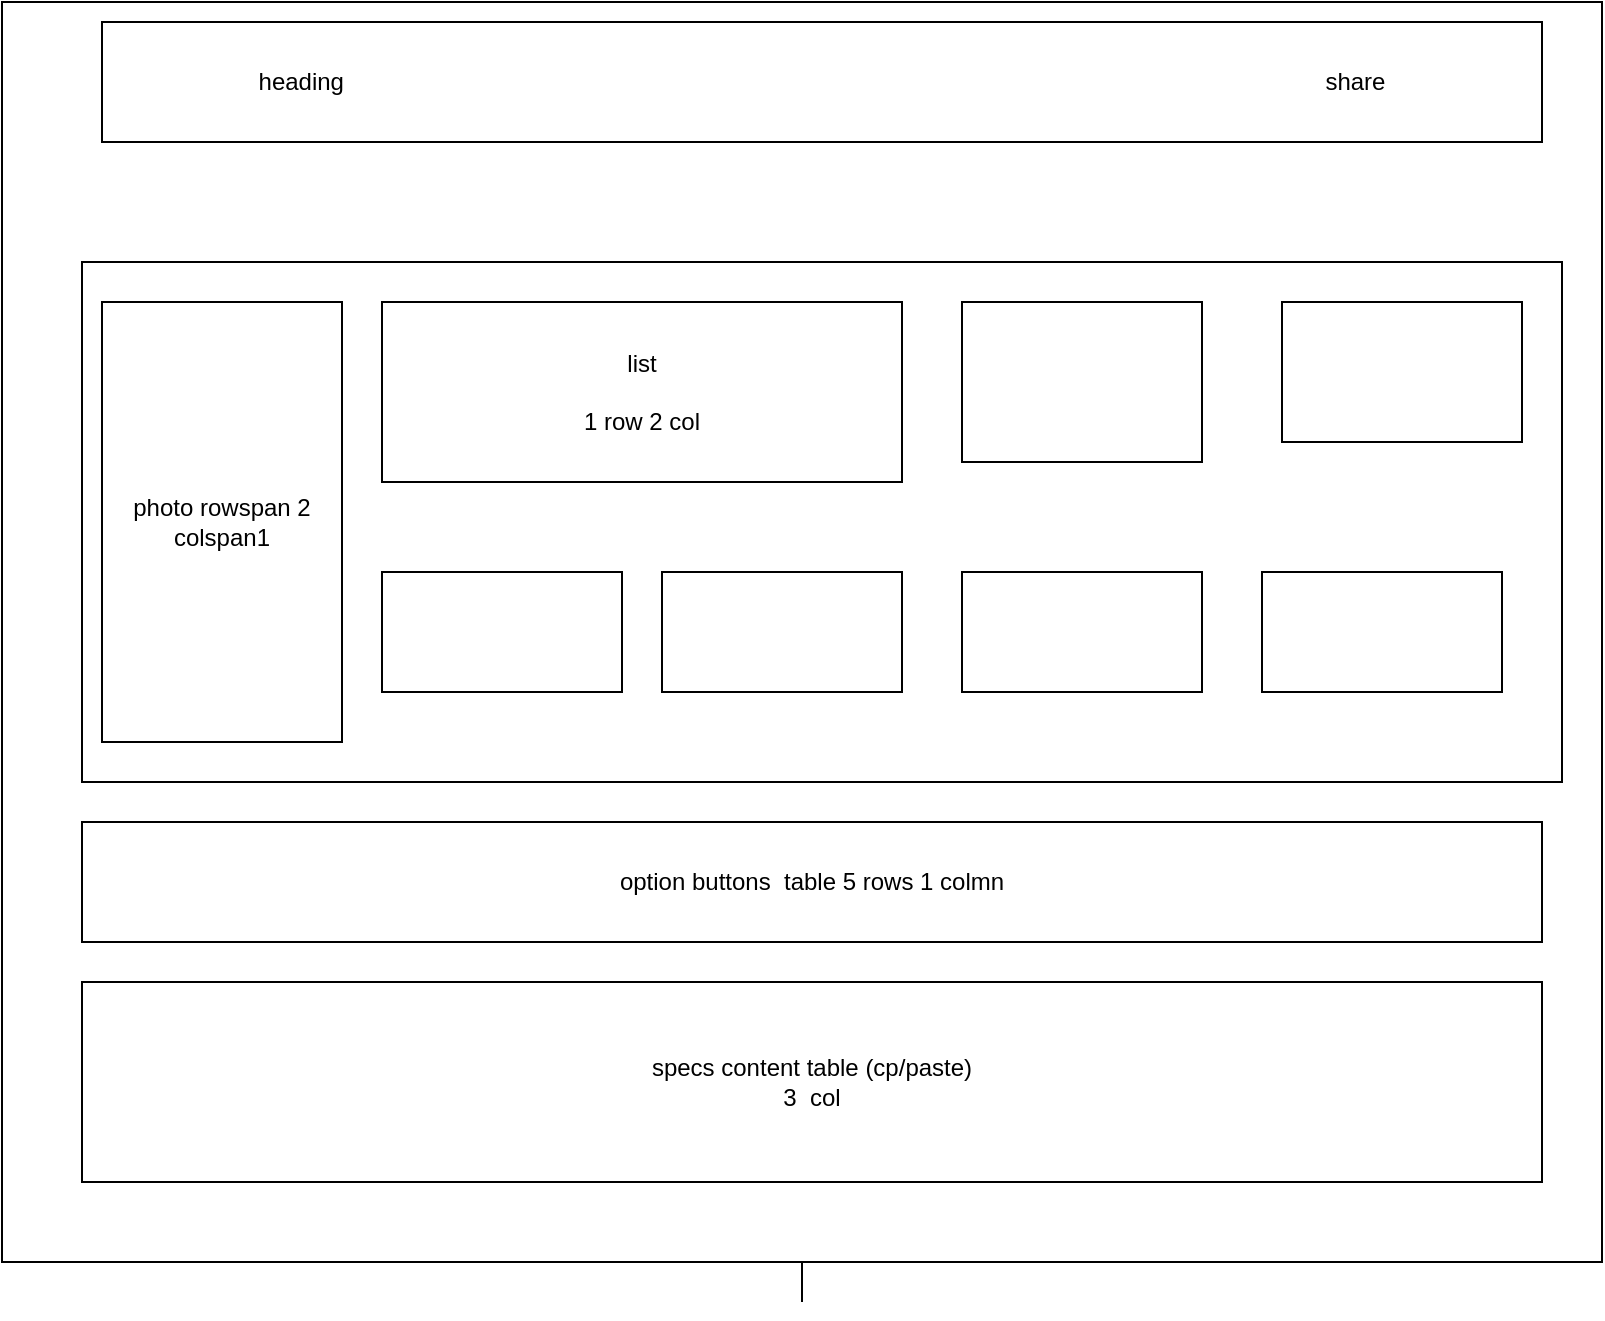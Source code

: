 <mxfile version="20.8.10" type="device"><diagram name="Page-1" id="F1_Zbkx5d_hBe9EzVK6W"><mxGraphModel dx="863" dy="516" grid="1" gridSize="10" guides="1" tooltips="1" connect="1" arrows="1" fold="1" page="1" pageScale="1" pageWidth="850" pageHeight="1100" math="0" shadow="0"><root><mxCell id="0"/><mxCell id="1" parent="0"/><mxCell id="_l8y_lFq38LI2vxOvrZ3-3" style="edgeStyle=orthogonalEdgeStyle;rounded=0;orthogonalLoop=1;jettySize=auto;html=1;exitX=0.5;exitY=1;exitDx=0;exitDy=0;" parent="1" source="8yJi-m89sqckpr9vNHYX-2" edge="1"><mxGeometry relative="1" as="geometry"><mxPoint x="420" y="590" as="targetPoint"/></mxGeometry></mxCell><mxCell id="8yJi-m89sqckpr9vNHYX-2" value="" style="rounded=0;whiteSpace=wrap;html=1;" parent="1" vertex="1"><mxGeometry x="20" y="10" width="800" height="630" as="geometry"/></mxCell><mxCell id="8yJi-m89sqckpr9vNHYX-3" value="heading&amp;nbsp; &amp;nbsp; &amp;nbsp; &amp;nbsp; &amp;nbsp; &amp;nbsp; &amp;nbsp; &amp;nbsp;&amp;nbsp;&lt;span style=&quot;white-space: pre;&quot;&gt;&#9;&lt;/span&gt;&lt;span style=&quot;white-space: pre;&quot;&gt;&#9;&lt;/span&gt;&lt;span style=&quot;white-space: pre;&quot;&gt;&#9;&lt;/span&gt;&lt;span style=&quot;white-space: pre;&quot;&gt;&#9;&lt;/span&gt;&lt;span style=&quot;white-space: pre;&quot;&gt;&#9;&lt;/span&gt;&lt;span style=&quot;white-space: pre;&quot;&gt;&#9;&lt;/span&gt;&lt;span style=&quot;white-space: pre;&quot;&gt;&#9;&lt;/span&gt;&lt;span style=&quot;white-space: pre;&quot;&gt;&#9;&lt;/span&gt;&lt;span style=&quot;white-space: pre;&quot;&gt;&#9;&lt;/span&gt;&lt;span style=&quot;white-space: pre;&quot;&gt;&#9;&lt;/span&gt;&lt;span style=&quot;white-space: pre;&quot;&gt;&#9;&lt;/span&gt;&lt;span style=&quot;white-space: pre;&quot;&gt;&#9;&lt;/span&gt;&lt;span style=&quot;white-space: pre;&quot;&gt;&#9;&lt;/span&gt;&lt;span style=&quot;white-space: pre;&quot;&gt;&#9;&lt;/span&gt;&lt;span style=&quot;white-space: pre;&quot;&gt;&#9;&lt;/span&gt;&lt;span style=&quot;white-space: pre;&quot;&gt;&#9;&lt;/span&gt;&lt;span style=&quot;white-space: pre;&quot;&gt;&#9;&lt;/span&gt;share" style="rounded=0;whiteSpace=wrap;html=1;" parent="1" vertex="1"><mxGeometry x="70" y="20" width="720" height="60" as="geometry"/></mxCell><mxCell id="_l8y_lFq38LI2vxOvrZ3-1" value="" style="rounded=0;whiteSpace=wrap;html=1;" parent="1" vertex="1"><mxGeometry x="60" y="140" width="740" height="260" as="geometry"/></mxCell><mxCell id="_l8y_lFq38LI2vxOvrZ3-2" value="option buttons&amp;nbsp; table 5 rows 1 colmn" style="rounded=0;whiteSpace=wrap;html=1;" parent="1" vertex="1"><mxGeometry x="60" y="420" width="730" height="60" as="geometry"/></mxCell><mxCell id="_l8y_lFq38LI2vxOvrZ3-4" value="specs content table (cp/paste)&lt;br&gt;3&amp;nbsp; col" style="rounded=0;whiteSpace=wrap;html=1;" parent="1" vertex="1"><mxGeometry x="60" y="500" width="730" height="100" as="geometry"/></mxCell><mxCell id="_l8y_lFq38LI2vxOvrZ3-5" value="list&lt;br&gt;&amp;nbsp;&lt;br&gt;1 row 2 col" style="rounded=0;whiteSpace=wrap;html=1;" parent="1" vertex="1"><mxGeometry x="210" y="160" width="260" height="90" as="geometry"/></mxCell><mxCell id="_l8y_lFq38LI2vxOvrZ3-6" value="photo rowspan 2&lt;br&gt;colspan1" style="rounded=0;whiteSpace=wrap;html=1;" parent="1" vertex="1"><mxGeometry x="70" y="160" width="120" height="220" as="geometry"/></mxCell><mxCell id="_l8y_lFq38LI2vxOvrZ3-7" value="" style="rounded=0;whiteSpace=wrap;html=1;" parent="1" vertex="1"><mxGeometry x="210" y="295" width="120" height="60" as="geometry"/></mxCell><mxCell id="_l8y_lFq38LI2vxOvrZ3-8" value="" style="rounded=0;whiteSpace=wrap;html=1;" parent="1" vertex="1"><mxGeometry x="350" y="295" width="120" height="60" as="geometry"/></mxCell><mxCell id="_l8y_lFq38LI2vxOvrZ3-9" value="" style="rounded=0;whiteSpace=wrap;html=1;" parent="1" vertex="1"><mxGeometry x="500" y="295" width="120" height="60" as="geometry"/></mxCell><mxCell id="_l8y_lFq38LI2vxOvrZ3-10" value="" style="rounded=0;whiteSpace=wrap;html=1;" parent="1" vertex="1"><mxGeometry x="650" y="295" width="120" height="60" as="geometry"/></mxCell><mxCell id="_l8y_lFq38LI2vxOvrZ3-11" value="" style="rounded=0;whiteSpace=wrap;html=1;" parent="1" vertex="1"><mxGeometry x="500" y="160" width="120" height="80" as="geometry"/></mxCell><mxCell id="_l8y_lFq38LI2vxOvrZ3-12" value="" style="rounded=0;whiteSpace=wrap;html=1;" parent="1" vertex="1"><mxGeometry x="660" y="160" width="120" height="70" as="geometry"/></mxCell></root></mxGraphModel></diagram></mxfile>